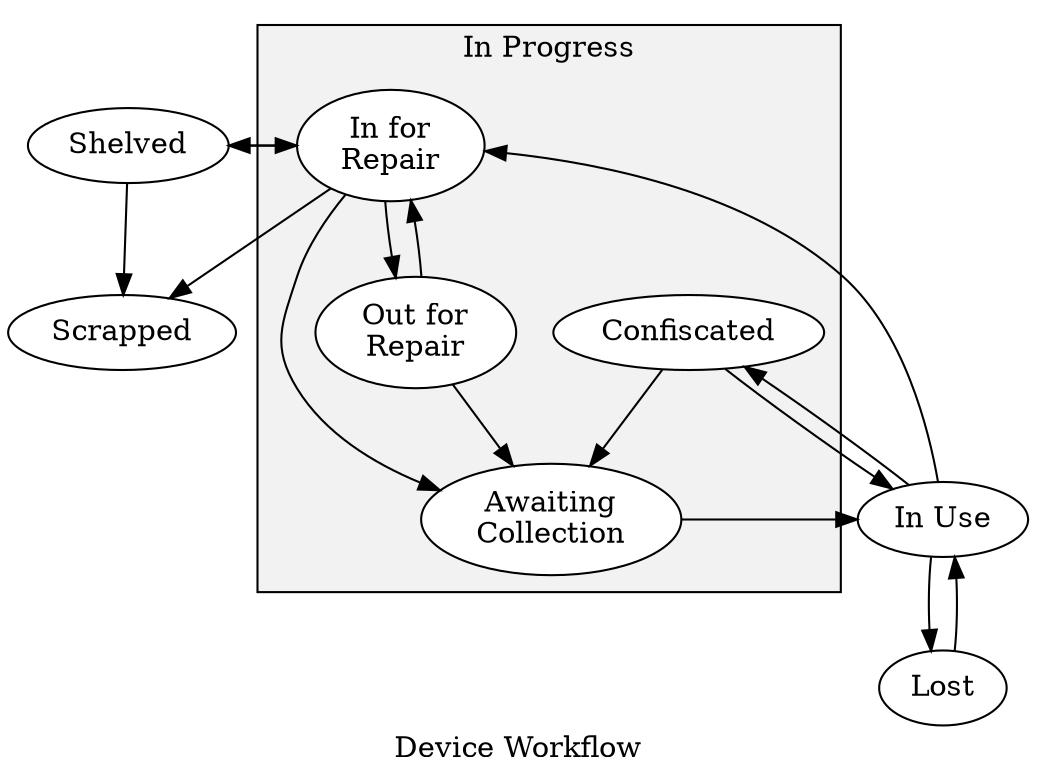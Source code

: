 digraph G {
	graph [overlap=false];
	label="Device Workflow";
	node [style=filled, fillcolor=white];

	shelf [label="Shelved"];
	lost [label="Lost"];
	use [label="In Use"];
	scrap [label="Scrapped"];


	subgraph cluster0 {
		style=filled;
		fillcolor=grey95
		ac [label="Awaiting\nCollection"];
		con [label="Confiscated"];
		in [label="In for\nRepair"];
		out [label="Out for\nRepair"];
		con -> ac;
		in -> out -> ac;
		out -> in;
		label="In Progress";
	}

	use -> lost;
	lost -> use;
	use -> in;
	ac -> use;
	use -> con;
	con -> use;
	in -> shelf;
	in -> scrap;
	in -> ac;
	shelf -> in;
	shelf -> scrap;

}
